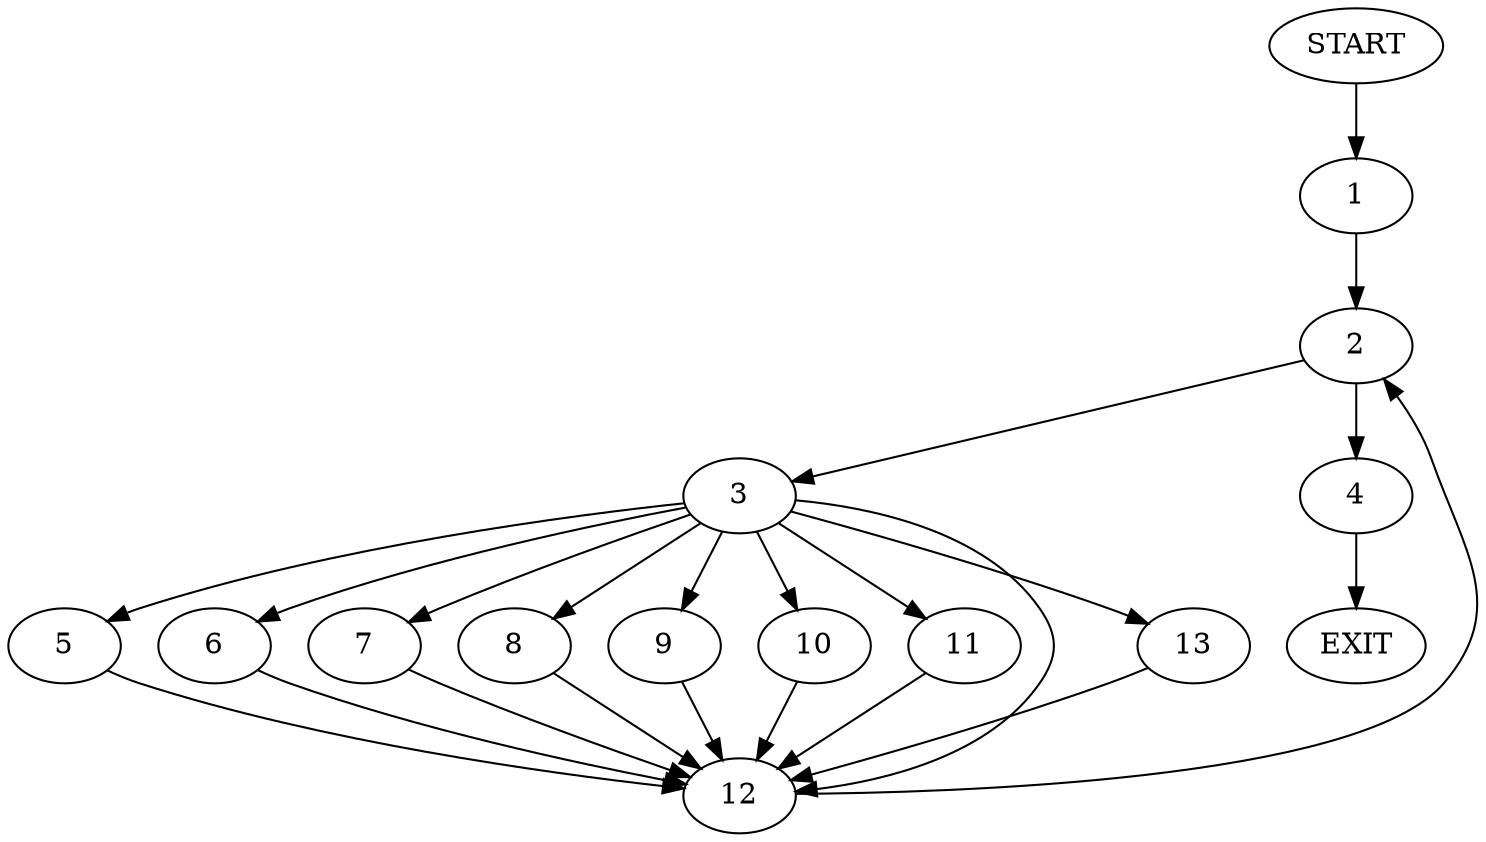 digraph {
0 [label="START"]
14 [label="EXIT"]
0 -> 1
1 -> 2
2 -> 3
2 -> 4
3 -> 5
3 -> 6
3 -> 7
3 -> 8
3 -> 9
3 -> 10
3 -> 11
3 -> 12
3 -> 13
4 -> 14
13 -> 12
7 -> 12
5 -> 12
11 -> 12
10 -> 12
9 -> 12
6 -> 12
12 -> 2
8 -> 12
}

